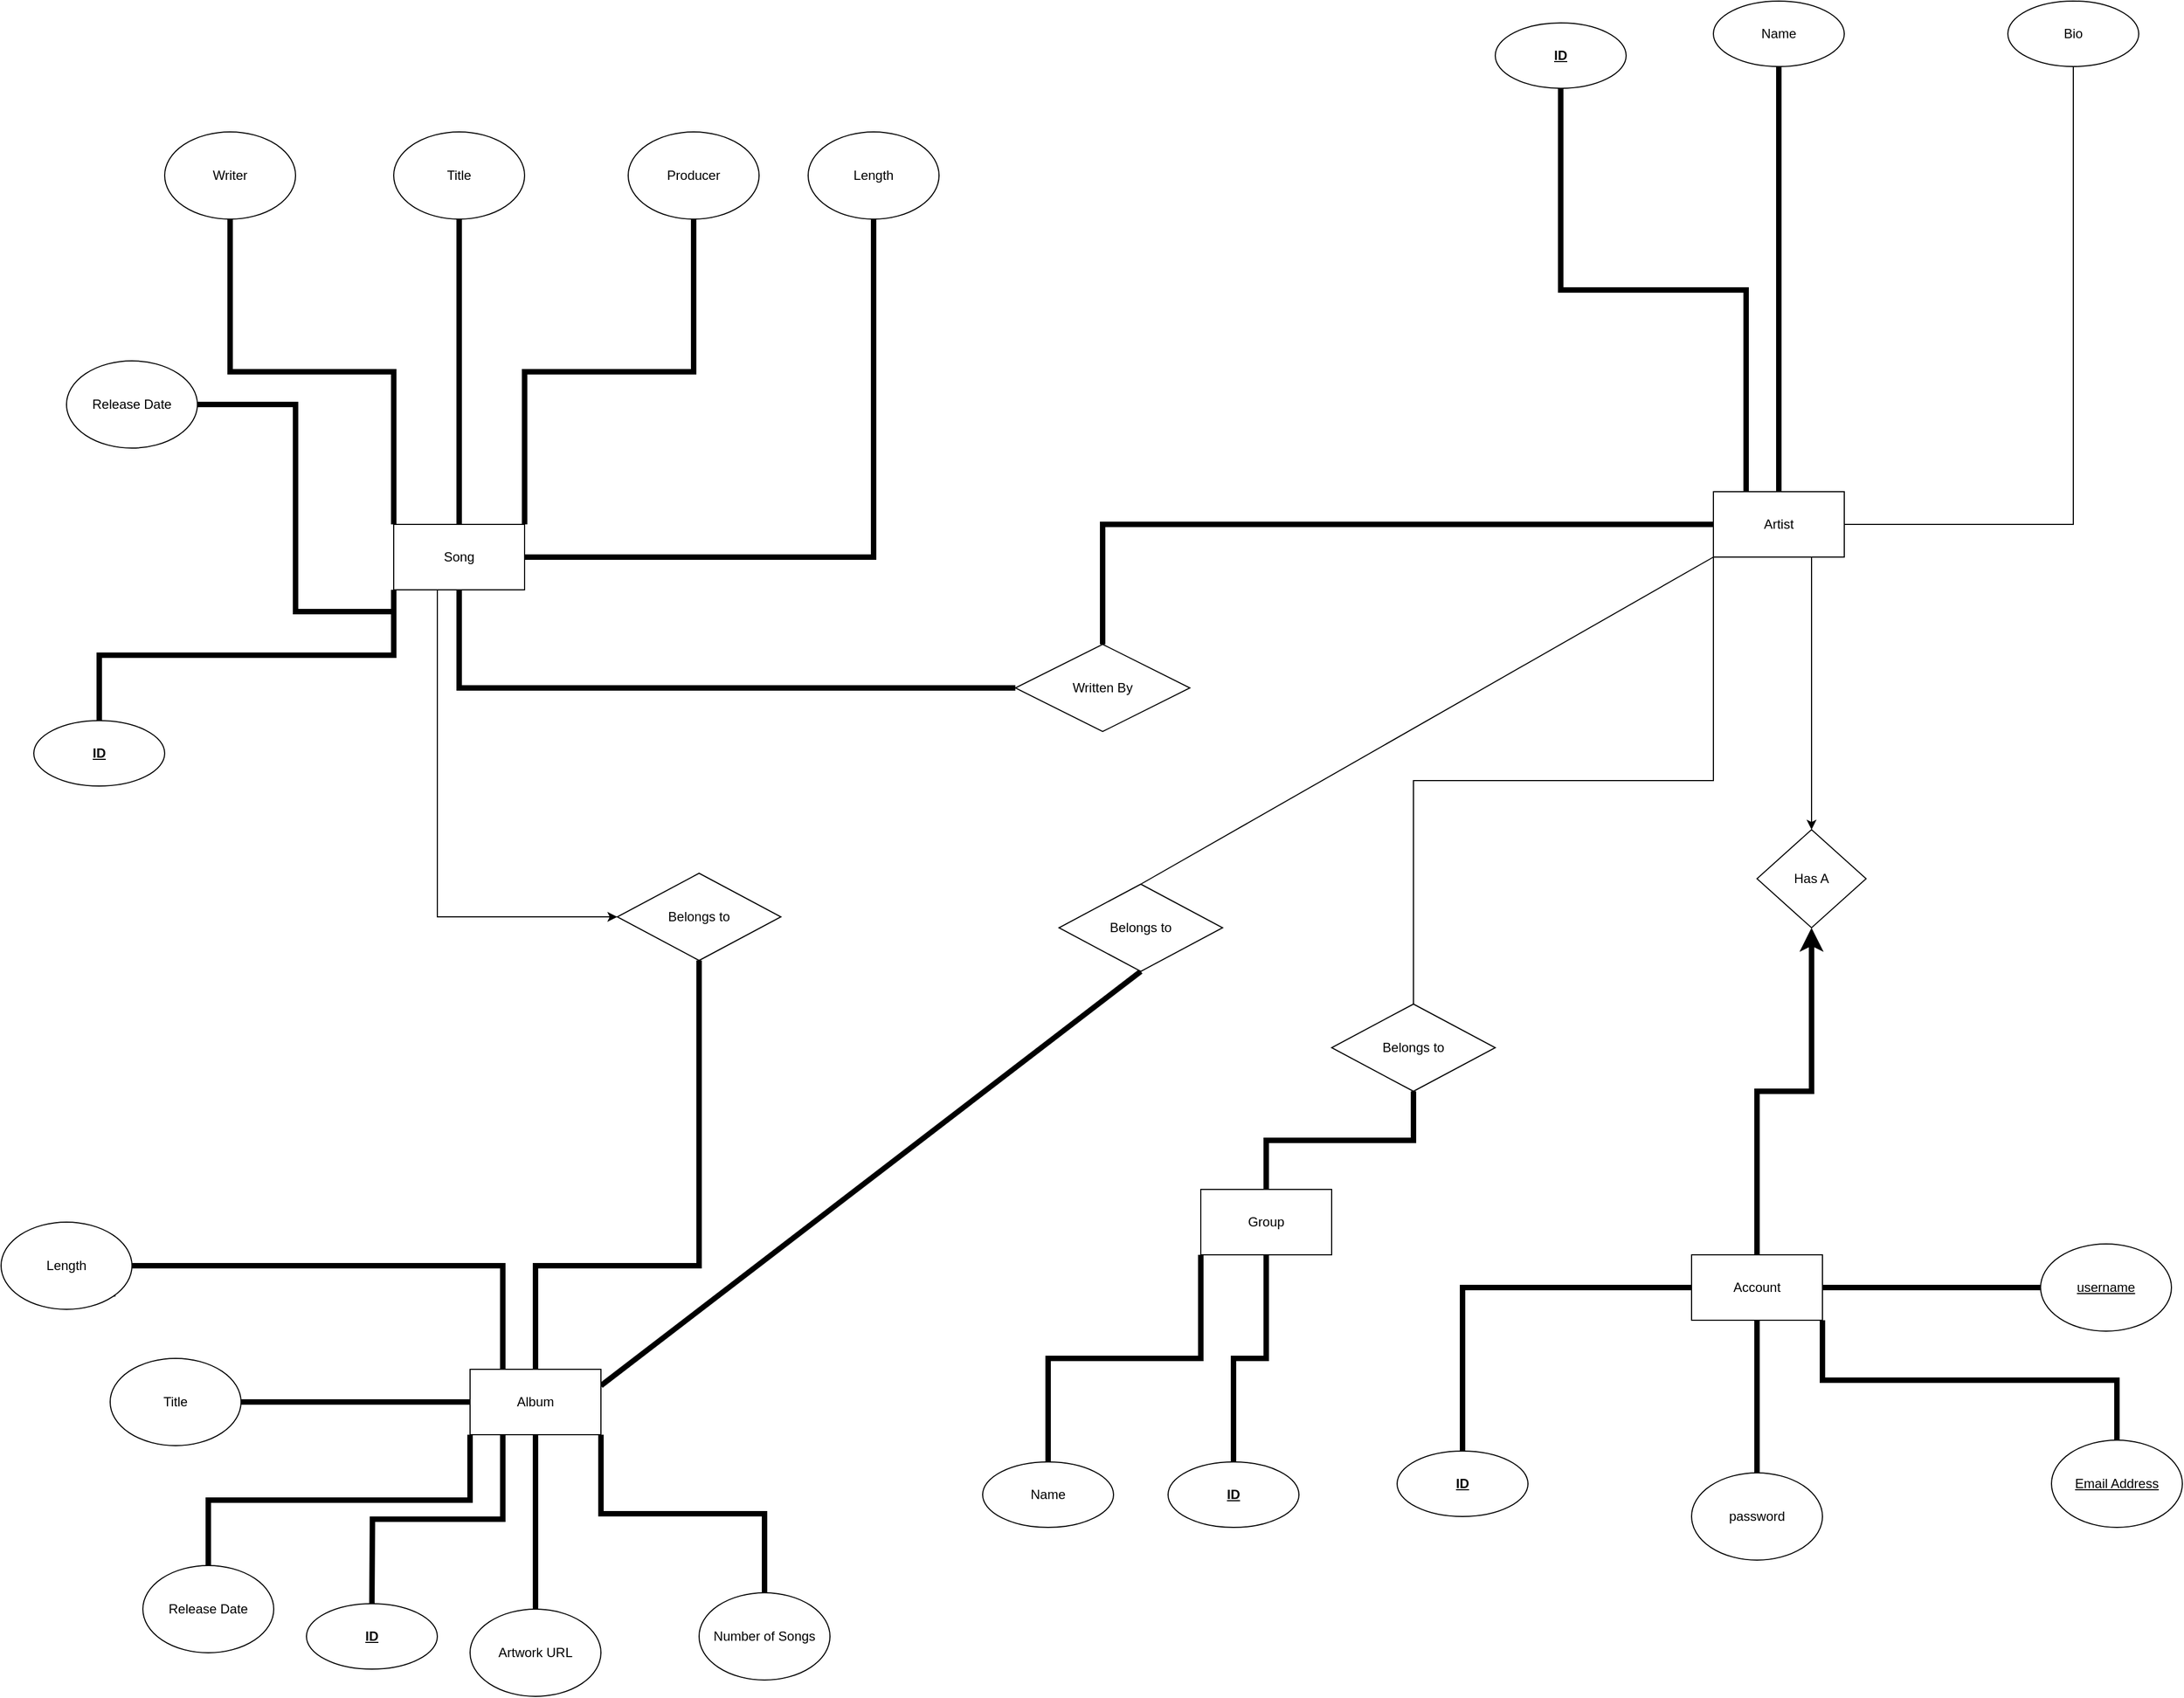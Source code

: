 <mxfile>
    <diagram id="VqXjDssocNXOkfD-5iYw" name="Page-1">
        <mxGraphModel dx="3200" dy="2206" grid="1" gridSize="10" guides="1" tooltips="1" connect="1" arrows="1" fold="1" page="1" pageScale="1" pageWidth="1100" pageHeight="850" math="0" shadow="0">
            <root>
                <mxCell id="0"/>
                <mxCell id="1" parent="0"/>
                <mxCell id="39" value="" style="edgeStyle=orthogonalEdgeStyle;rounded=0;orthogonalLoop=1;jettySize=auto;html=1;endArrow=none;endFill=0;strokeWidth=5;" parent="1" source="42" target="50" edge="1">
                    <mxGeometry relative="1" as="geometry"/>
                </mxCell>
                <mxCell id="40" value="" style="edgeStyle=orthogonalEdgeStyle;rounded=0;orthogonalLoop=1;jettySize=auto;html=1;endArrow=none;endFill=0;strokeWidth=5;" parent="1" source="42" target="51" edge="1">
                    <mxGeometry relative="1" as="geometry"/>
                </mxCell>
                <mxCell id="41" value="" style="edgeStyle=orthogonalEdgeStyle;rounded=0;orthogonalLoop=1;jettySize=auto;html=1;endArrow=none;endFill=0;strokeWidth=5;" parent="1" source="42" target="55" edge="1">
                    <mxGeometry relative="1" as="geometry">
                        <Array as="points">
                            <mxPoint x="490" y="-170"/>
                        </Array>
                    </mxGeometry>
                </mxCell>
                <mxCell id="72" style="edgeStyle=orthogonalEdgeStyle;rounded=0;orthogonalLoop=1;jettySize=auto;html=1;exitX=0;exitY=1;exitDx=0;exitDy=0;entryX=1;entryY=0.5;entryDx=0;entryDy=0;endArrow=none;endFill=0;strokeWidth=5;" parent="1" source="42" target="71" edge="1">
                    <mxGeometry relative="1" as="geometry"/>
                </mxCell>
                <mxCell id="77" style="edgeStyle=orthogonalEdgeStyle;rounded=0;orthogonalLoop=1;jettySize=auto;html=1;exitX=1;exitY=0;exitDx=0;exitDy=0;endArrow=none;endFill=0;strokeWidth=5;" parent="1" source="42" target="74" edge="1">
                    <mxGeometry relative="1" as="geometry"/>
                </mxCell>
                <mxCell id="79" style="edgeStyle=orthogonalEdgeStyle;rounded=0;orthogonalLoop=1;jettySize=auto;html=1;exitX=0;exitY=0;exitDx=0;exitDy=0;endArrow=none;endFill=0;strokeWidth=5;" parent="1" source="42" target="78" edge="1">
                    <mxGeometry relative="1" as="geometry"/>
                </mxCell>
                <mxCell id="88" style="edgeStyle=orthogonalEdgeStyle;rounded=0;orthogonalLoop=1;jettySize=auto;html=1;exitX=0;exitY=1;exitDx=0;exitDy=0;endArrow=none;endFill=0;strokeWidth=5;" parent="1" source="42" target="87" edge="1">
                    <mxGeometry relative="1" as="geometry"/>
                </mxCell>
                <mxCell id="42" value="Song" style="rounded=0;whiteSpace=wrap;html=1;" parent="1" vertex="1">
                    <mxGeometry x="430" y="-320" width="120" height="60" as="geometry"/>
                </mxCell>
                <mxCell id="43" value="" style="edgeStyle=orthogonalEdgeStyle;rounded=0;orthogonalLoop=1;jettySize=auto;html=1;endArrow=none;endFill=0;strokeWidth=5;" parent="1" source="47" target="53" edge="1">
                    <mxGeometry relative="1" as="geometry"/>
                </mxCell>
                <mxCell id="44" value="" style="edgeStyle=orthogonalEdgeStyle;rounded=0;orthogonalLoop=1;jettySize=auto;html=1;endArrow=none;endFill=0;strokeWidth=5;" parent="1" source="47" target="49" edge="1">
                    <mxGeometry relative="1" as="geometry">
                        <Array as="points">
                            <mxPoint x="560" y="360"/>
                            <mxPoint x="710" y="360"/>
                        </Array>
                    </mxGeometry>
                </mxCell>
                <mxCell id="45" value="" style="edgeStyle=orthogonalEdgeStyle;rounded=0;orthogonalLoop=1;jettySize=auto;html=1;endArrow=none;endFill=0;strokeWidth=5;" parent="1" source="47" target="52" edge="1">
                    <mxGeometry relative="1" as="geometry"/>
                </mxCell>
                <mxCell id="46" style="edgeStyle=none;orthogonalLoop=1;jettySize=auto;html=1;exitX=1;exitY=0.25;exitDx=0;exitDy=0;entryX=0.5;entryY=1;entryDx=0;entryDy=0;startArrow=none;startFill=0;endArrow=none;endFill=0;strokeWidth=5;" parent="1" source="47" target="70" edge="1">
                    <mxGeometry relative="1" as="geometry"/>
                </mxCell>
                <mxCell id="86" style="edgeStyle=orthogonalEdgeStyle;rounded=0;orthogonalLoop=1;jettySize=auto;html=1;exitX=0;exitY=1;exitDx=0;exitDy=0;endArrow=none;endFill=0;strokeWidth=5;" parent="1" source="47" target="85" edge="1">
                    <mxGeometry relative="1" as="geometry"/>
                </mxCell>
                <mxCell id="103" style="edgeStyle=orthogonalEdgeStyle;rounded=0;orthogonalLoop=1;jettySize=auto;html=1;exitX=1;exitY=1;exitDx=0;exitDy=0;endArrow=none;endFill=0;strokeWidth=5;" parent="1" source="47" target="102" edge="1">
                    <mxGeometry relative="1" as="geometry"/>
                </mxCell>
                <mxCell id="105" style="edgeStyle=orthogonalEdgeStyle;rounded=0;orthogonalLoop=1;jettySize=auto;html=1;exitX=0.25;exitY=1;exitDx=0;exitDy=0;endArrow=none;endFill=0;strokeWidth=5;" edge="1" parent="1" source="47">
                    <mxGeometry relative="1" as="geometry">
                        <mxPoint x="410" y="670" as="targetPoint"/>
                    </mxGeometry>
                </mxCell>
                <mxCell id="47" value="Album" style="rounded=0;whiteSpace=wrap;html=1;" parent="1" vertex="1">
                    <mxGeometry x="500" y="455" width="120" height="60" as="geometry"/>
                </mxCell>
                <mxCell id="48" value="" style="edgeStyle=orthogonalEdgeStyle;rounded=0;orthogonalLoop=1;jettySize=auto;html=1;endArrow=none;endFill=0;startArrow=classic;startFill=1;" parent="1" source="49" target="42" edge="1">
                    <mxGeometry relative="1" as="geometry">
                        <Array as="points">
                            <mxPoint x="470" y="40"/>
                        </Array>
                    </mxGeometry>
                </mxCell>
                <mxCell id="49" value="Belongs to" style="rhombus;whiteSpace=wrap;html=1;" parent="1" vertex="1">
                    <mxGeometry x="635" width="150" height="80" as="geometry"/>
                </mxCell>
                <mxCell id="50" value="Length" style="ellipse;whiteSpace=wrap;html=1;" parent="1" vertex="1">
                    <mxGeometry x="810" y="-680" width="120" height="80" as="geometry"/>
                </mxCell>
                <mxCell id="51" value="Title" style="ellipse;whiteSpace=wrap;html=1;" parent="1" vertex="1">
                    <mxGeometry x="430" y="-680" width="120" height="80" as="geometry"/>
                </mxCell>
                <mxCell id="52" value="Title" style="ellipse;whiteSpace=wrap;html=1;" parent="1" vertex="1">
                    <mxGeometry x="170" y="445" width="120" height="80" as="geometry"/>
                </mxCell>
                <mxCell id="53" value="Artwork URL" style="ellipse;whiteSpace=wrap;html=1;" parent="1" vertex="1">
                    <mxGeometry x="500" y="675" width="120" height="80" as="geometry"/>
                </mxCell>
                <mxCell id="54" value="" style="edgeStyle=orthogonalEdgeStyle;rounded=0;orthogonalLoop=1;jettySize=auto;html=1;endArrow=none;endFill=0;strokeWidth=5;" parent="1" source="55" target="59" edge="1">
                    <mxGeometry relative="1" as="geometry">
                        <Array as="points">
                            <mxPoint x="1080" y="-320"/>
                        </Array>
                    </mxGeometry>
                </mxCell>
                <mxCell id="55" value="Written By" style="rhombus;whiteSpace=wrap;html=1;rounded=0;" parent="1" vertex="1">
                    <mxGeometry x="1000" y="-210" width="160" height="80" as="geometry"/>
                </mxCell>
                <mxCell id="56" value="" style="edgeStyle=orthogonalEdgeStyle;rounded=0;orthogonalLoop=1;jettySize=auto;html=1;endArrow=none;endFill=0;strokeWidth=5;" parent="1" source="59" target="60" edge="1">
                    <mxGeometry relative="1" as="geometry"/>
                </mxCell>
                <mxCell id="57" value="" style="edgeStyle=orthogonalEdgeStyle;rounded=0;orthogonalLoop=1;jettySize=auto;html=1;endArrow=none;endFill=0;strokeWidth=1;" parent="1" source="59" target="61" edge="1">
                    <mxGeometry relative="1" as="geometry">
                        <Array as="points">
                            <mxPoint x="1970" y="-320"/>
                        </Array>
                    </mxGeometry>
                </mxCell>
                <mxCell id="58" style="edgeStyle=none;orthogonalLoop=1;jettySize=auto;html=1;exitX=0;exitY=1;exitDx=0;exitDy=0;entryX=0.5;entryY=0;entryDx=0;entryDy=0;startArrow=none;startFill=0;endArrow=none;endFill=0;strokeWidth=1;" parent="1" source="59" target="70" edge="1">
                    <mxGeometry relative="1" as="geometry"/>
                </mxCell>
                <mxCell id="84" value="" style="edgeStyle=orthogonalEdgeStyle;rounded=0;orthogonalLoop=1;jettySize=auto;html=1;endArrow=classic;endFill=1;strokeWidth=1;" parent="1" source="59" target="69" edge="1">
                    <mxGeometry relative="1" as="geometry">
                        <Array as="points">
                            <mxPoint x="1730" y="-200"/>
                            <mxPoint x="1730" y="-200"/>
                        </Array>
                    </mxGeometry>
                </mxCell>
                <mxCell id="98" style="edgeStyle=orthogonalEdgeStyle;rounded=0;orthogonalLoop=1;jettySize=auto;html=1;exitX=0;exitY=1;exitDx=0;exitDy=0;endArrow=none;endFill=0;strokeWidth=1;" parent="1" source="59" target="97" edge="1">
                    <mxGeometry relative="1" as="geometry"/>
                </mxCell>
                <mxCell id="109" style="edgeStyle=orthogonalEdgeStyle;rounded=0;orthogonalLoop=1;jettySize=auto;html=1;exitX=0.25;exitY=0;exitDx=0;exitDy=0;entryX=0.5;entryY=1;entryDx=0;entryDy=0;endArrow=none;endFill=0;strokeWidth=5;" edge="1" parent="1" source="59" target="108">
                    <mxGeometry relative="1" as="geometry"/>
                </mxCell>
                <mxCell id="59" value="Artist" style="rounded=0;whiteSpace=wrap;html=1;" parent="1" vertex="1">
                    <mxGeometry x="1640" y="-350" width="120" height="60" as="geometry"/>
                </mxCell>
                <mxCell id="60" value="Name" style="ellipse;whiteSpace=wrap;html=1;rounded=0;" parent="1" vertex="1">
                    <mxGeometry x="1640" y="-800" width="120" height="60" as="geometry"/>
                </mxCell>
                <mxCell id="61" value="Bio" style="ellipse;whiteSpace=wrap;html=1;rounded=0;" parent="1" vertex="1">
                    <mxGeometry x="1910" y="-800" width="120" height="60" as="geometry"/>
                </mxCell>
                <mxCell id="62" value="" style="edgeStyle=orthogonalEdgeStyle;rounded=0;orthogonalLoop=1;jettySize=auto;html=1;startArrow=none;startFill=0;endArrow=none;endFill=0;strokeWidth=5;" parent="1" source="65" target="67" edge="1">
                    <mxGeometry relative="1" as="geometry"/>
                </mxCell>
                <mxCell id="63" value="" style="edgeStyle=orthogonalEdgeStyle;rounded=0;orthogonalLoop=1;jettySize=auto;html=1;startArrow=none;startFill=0;endArrow=none;endFill=0;strokeWidth=5;" parent="1" source="65" target="66" edge="1">
                    <mxGeometry relative="1" as="geometry"/>
                </mxCell>
                <mxCell id="64" value="" style="edgeStyle=orthogonalEdgeStyle;rounded=0;orthogonalLoop=1;jettySize=auto;html=1;startArrow=none;startFill=0;endArrow=classic;endFill=1;strokeWidth=5;" parent="1" source="65" target="69" edge="1">
                    <mxGeometry relative="1" as="geometry"/>
                </mxCell>
                <mxCell id="81" value="" style="edgeStyle=orthogonalEdgeStyle;rounded=0;orthogonalLoop=1;jettySize=auto;html=1;endArrow=none;endFill=0;strokeWidth=5;endSize=5;" parent="1" source="65" target="80" edge="1">
                    <mxGeometry relative="1" as="geometry"/>
                </mxCell>
                <mxCell id="83" style="edgeStyle=orthogonalEdgeStyle;rounded=0;orthogonalLoop=1;jettySize=auto;html=1;exitX=1;exitY=1;exitDx=0;exitDy=0;endArrow=none;endFill=0;strokeWidth=5;endSize=5;" parent="1" source="65" target="82" edge="1">
                    <mxGeometry relative="1" as="geometry"/>
                </mxCell>
                <mxCell id="65" value="Account" style="rounded=0;whiteSpace=wrap;html=1;" parent="1" vertex="1">
                    <mxGeometry x="1620" y="350" width="120" height="60" as="geometry"/>
                </mxCell>
                <mxCell id="66" value="&lt;u&gt;username&lt;/u&gt;" style="ellipse;whiteSpace=wrap;html=1;" parent="1" vertex="1">
                    <mxGeometry x="1940" y="340" width="120" height="80" as="geometry"/>
                </mxCell>
                <mxCell id="67" value="password" style="ellipse;whiteSpace=wrap;html=1;" parent="1" vertex="1">
                    <mxGeometry x="1620" y="550" width="120" height="80" as="geometry"/>
                </mxCell>
                <mxCell id="69" value="Has A" style="rhombus;whiteSpace=wrap;html=1;rounded=0;" parent="1" vertex="1">
                    <mxGeometry x="1680" y="-40" width="100" height="90" as="geometry"/>
                </mxCell>
                <mxCell id="70" value="Belongs to" style="rhombus;whiteSpace=wrap;html=1;" parent="1" vertex="1">
                    <mxGeometry x="1040" y="10" width="150" height="80" as="geometry"/>
                </mxCell>
                <mxCell id="71" value="Release Date" style="ellipse;whiteSpace=wrap;html=1;" parent="1" vertex="1">
                    <mxGeometry x="130" y="-470" width="120" height="80" as="geometry"/>
                </mxCell>
                <mxCell id="74" value="Producer" style="ellipse;whiteSpace=wrap;html=1;" parent="1" vertex="1">
                    <mxGeometry x="645" y="-680" width="120" height="80" as="geometry"/>
                </mxCell>
                <mxCell id="78" value="Writer" style="ellipse;whiteSpace=wrap;html=1;" parent="1" vertex="1">
                    <mxGeometry x="220" y="-680" width="120" height="80" as="geometry"/>
                </mxCell>
                <mxCell id="80" value="&lt;b&gt;&lt;u&gt;ID&lt;/u&gt;&lt;/b&gt;" style="ellipse;whiteSpace=wrap;html=1;rounded=0;" parent="1" vertex="1">
                    <mxGeometry x="1350" y="530" width="120" height="60" as="geometry"/>
                </mxCell>
                <mxCell id="82" value="&lt;u&gt;Email Address&lt;/u&gt;" style="ellipse;whiteSpace=wrap;html=1;" parent="1" vertex="1">
                    <mxGeometry x="1950" y="520" width="120" height="80" as="geometry"/>
                </mxCell>
                <mxCell id="85" value="Release Date" style="ellipse;whiteSpace=wrap;html=1;" parent="1" vertex="1">
                    <mxGeometry x="200" y="635" width="120" height="80" as="geometry"/>
                </mxCell>
                <mxCell id="87" value="&lt;b&gt;&lt;u&gt;ID&lt;/u&gt;&lt;/b&gt;" style="ellipse;whiteSpace=wrap;html=1;rounded=0;" parent="1" vertex="1">
                    <mxGeometry x="100" y="-140" width="120" height="60" as="geometry"/>
                </mxCell>
                <mxCell id="96" style="edgeStyle=orthogonalEdgeStyle;rounded=0;orthogonalLoop=1;jettySize=auto;html=1;exitX=0;exitY=1;exitDx=0;exitDy=0;entryX=0.5;entryY=0;entryDx=0;entryDy=0;endArrow=none;endFill=0;strokeWidth=5;" parent="1" source="92" target="95" edge="1">
                    <mxGeometry relative="1" as="geometry"/>
                </mxCell>
                <mxCell id="107" style="edgeStyle=orthogonalEdgeStyle;rounded=0;orthogonalLoop=1;jettySize=auto;html=1;exitX=0.5;exitY=1;exitDx=0;exitDy=0;entryX=0.5;entryY=0;entryDx=0;entryDy=0;endArrow=none;endFill=0;strokeWidth=5;" edge="1" parent="1" source="92" target="106">
                    <mxGeometry relative="1" as="geometry"/>
                </mxCell>
                <mxCell id="92" value="Group" style="rounded=0;whiteSpace=wrap;html=1;" parent="1" vertex="1">
                    <mxGeometry x="1170" y="290" width="120" height="60" as="geometry"/>
                </mxCell>
                <mxCell id="95" value="Name" style="ellipse;whiteSpace=wrap;html=1;rounded=0;" parent="1" vertex="1">
                    <mxGeometry x="970" y="540" width="120" height="60" as="geometry"/>
                </mxCell>
                <mxCell id="99" style="edgeStyle=orthogonalEdgeStyle;rounded=0;orthogonalLoop=1;jettySize=auto;html=1;exitX=0.5;exitY=1;exitDx=0;exitDy=0;entryX=0.5;entryY=0;entryDx=0;entryDy=0;endArrow=none;endFill=0;strokeWidth=5;" parent="1" source="97" target="92" edge="1">
                    <mxGeometry relative="1" as="geometry"/>
                </mxCell>
                <mxCell id="97" value="Belongs to" style="rhombus;whiteSpace=wrap;html=1;" parent="1" vertex="1">
                    <mxGeometry x="1290" y="120" width="150" height="80" as="geometry"/>
                </mxCell>
                <mxCell id="101" style="edgeStyle=orthogonalEdgeStyle;rounded=0;orthogonalLoop=1;jettySize=auto;html=1;exitX=1;exitY=1;exitDx=0;exitDy=0;entryX=0.25;entryY=0;entryDx=0;entryDy=0;endArrow=none;endFill=0;strokeWidth=5;" parent="1" source="100" target="47" edge="1">
                    <mxGeometry relative="1" as="geometry">
                        <Array as="points">
                            <mxPoint x="172" y="360"/>
                            <mxPoint x="530" y="360"/>
                        </Array>
                    </mxGeometry>
                </mxCell>
                <mxCell id="100" value="Length" style="ellipse;whiteSpace=wrap;html=1;" parent="1" vertex="1">
                    <mxGeometry x="70" y="320" width="120" height="80" as="geometry"/>
                </mxCell>
                <mxCell id="102" value="Number of Songs" style="ellipse;whiteSpace=wrap;html=1;" parent="1" vertex="1">
                    <mxGeometry x="710" y="660" width="120" height="80" as="geometry"/>
                </mxCell>
                <mxCell id="104" value="&lt;b&gt;&lt;u&gt;ID&lt;/u&gt;&lt;/b&gt;" style="ellipse;whiteSpace=wrap;html=1;rounded=0;" vertex="1" parent="1">
                    <mxGeometry x="350" y="670" width="120" height="60" as="geometry"/>
                </mxCell>
                <mxCell id="106" value="&lt;b&gt;&lt;u&gt;ID&lt;/u&gt;&lt;/b&gt;" style="ellipse;whiteSpace=wrap;html=1;rounded=0;" vertex="1" parent="1">
                    <mxGeometry x="1140" y="540" width="120" height="60" as="geometry"/>
                </mxCell>
                <mxCell id="108" value="&lt;b&gt;&lt;u&gt;ID&lt;/u&gt;&lt;/b&gt;" style="ellipse;whiteSpace=wrap;html=1;rounded=0;" vertex="1" parent="1">
                    <mxGeometry x="1440" y="-780" width="120" height="60" as="geometry"/>
                </mxCell>
            </root>
        </mxGraphModel>
    </diagram>
</mxfile>